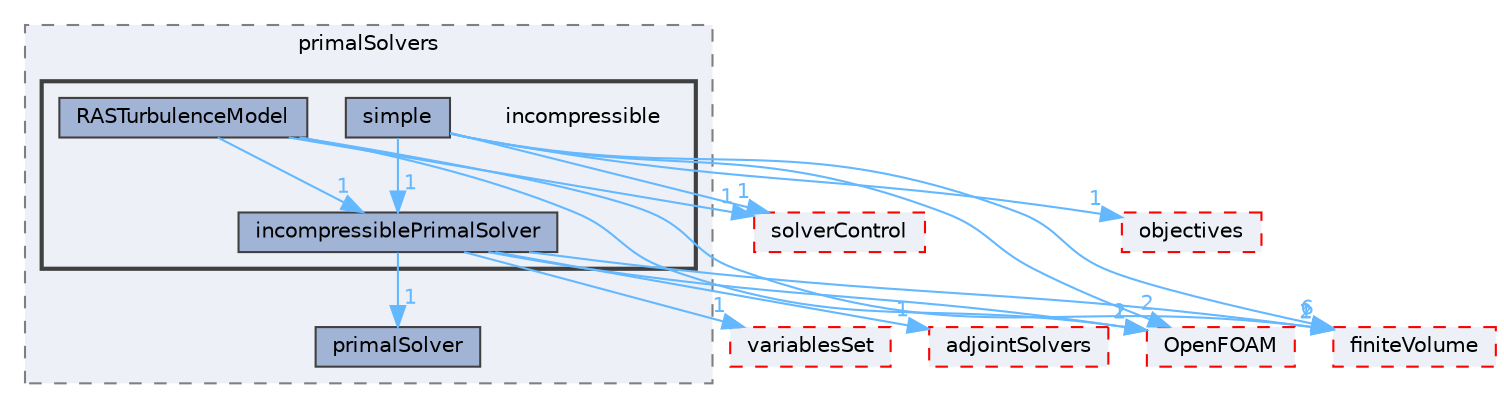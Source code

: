 digraph "src/optimisation/adjointOptimisation/adjoint/solvers/primalSolvers/incompressible"
{
 // LATEX_PDF_SIZE
  bgcolor="transparent";
  edge [fontname=Helvetica,fontsize=10,labelfontname=Helvetica,labelfontsize=10];
  node [fontname=Helvetica,fontsize=10,shape=box,height=0.2,width=0.4];
  compound=true
  subgraph clusterdir_35080156185aa14840755a50bbfcd980 {
    graph [ bgcolor="#edf0f7", pencolor="grey50", label="primalSolvers", fontname=Helvetica,fontsize=10 style="filled,dashed", URL="dir_35080156185aa14840755a50bbfcd980.html",tooltip=""]
  dir_90fe3bfa42b62e6bdcb51b1590e7f00a [label="primalSolver", fillcolor="#a2b4d6", color="grey25", style="filled", URL="dir_90fe3bfa42b62e6bdcb51b1590e7f00a.html",tooltip=""];
  subgraph clusterdir_63917a551ed1d85d2b13384e919fb65d {
    graph [ bgcolor="#edf0f7", pencolor="grey25", label="", fontname=Helvetica,fontsize=10 style="filled,bold", URL="dir_63917a551ed1d85d2b13384e919fb65d.html",tooltip=""]
    dir_63917a551ed1d85d2b13384e919fb65d [shape=plaintext, label="incompressible"];
  dir_5aba0a8c5faa23d3d989f917678c366c [label="incompressiblePrimalSolver", fillcolor="#a2b4d6", color="grey25", style="filled", URL="dir_5aba0a8c5faa23d3d989f917678c366c.html",tooltip=""];
  dir_2802ea3642f1b146b1ed1de625c5107a [label="RASTurbulenceModel", fillcolor="#a2b4d6", color="grey25", style="filled", URL="dir_2802ea3642f1b146b1ed1de625c5107a.html",tooltip=""];
  dir_b41213cbe00012fd75cb2627d1a206be [label="simple", fillcolor="#a2b4d6", color="grey25", style="filled", URL="dir_b41213cbe00012fd75cb2627d1a206be.html",tooltip=""];
  }
  }
  dir_9bd15774b555cf7259a6fa18f99fe99b [label="finiteVolume", fillcolor="#edf0f7", color="red", style="filled,dashed", URL="dir_9bd15774b555cf7259a6fa18f99fe99b.html",tooltip=""];
  dir_e795448d0a5c64e27ea31dc3355a03a6 [label="adjointSolvers", fillcolor="#edf0f7", color="red", style="filled,dashed", URL="dir_e795448d0a5c64e27ea31dc3355a03a6.html",tooltip=""];
  dir_c5473ff19b20e6ec4dfe5c310b3778a8 [label="OpenFOAM", fillcolor="#edf0f7", color="red", style="filled,dashed", URL="dir_c5473ff19b20e6ec4dfe5c310b3778a8.html",tooltip=""];
  dir_195a59111b2a8c42961aaea2cfc6eba5 [label="variablesSet", fillcolor="#edf0f7", color="red", style="filled,dashed", URL="dir_195a59111b2a8c42961aaea2cfc6eba5.html",tooltip=""];
  dir_54e2bdabc2921f49c73b33c8cf47c961 [label="solverControl", fillcolor="#edf0f7", color="red", style="filled,dashed", URL="dir_54e2bdabc2921f49c73b33c8cf47c961.html",tooltip=""];
  dir_1b1529705a9baeac752d91ac401dda71 [label="objectives", fillcolor="#edf0f7", color="red", style="filled,dashed", URL="dir_1b1529705a9baeac752d91ac401dda71.html",tooltip=""];
  dir_5aba0a8c5faa23d3d989f917678c366c->dir_195a59111b2a8c42961aaea2cfc6eba5 [headlabel="1", labeldistance=1.5 headhref="dir_001828_004256.html" href="dir_001828_004256.html" color="steelblue1" fontcolor="steelblue1"];
  dir_5aba0a8c5faa23d3d989f917678c366c->dir_90fe3bfa42b62e6bdcb51b1590e7f00a [headlabel="1", labeldistance=1.5 headhref="dir_001828_003059.html" href="dir_001828_003059.html" color="steelblue1" fontcolor="steelblue1"];
  dir_5aba0a8c5faa23d3d989f917678c366c->dir_9bd15774b555cf7259a6fa18f99fe99b [headlabel="2", labeldistance=1.5 headhref="dir_001828_001387.html" href="dir_001828_001387.html" color="steelblue1" fontcolor="steelblue1"];
  dir_5aba0a8c5faa23d3d989f917678c366c->dir_c5473ff19b20e6ec4dfe5c310b3778a8 [headlabel="1", labeldistance=1.5 headhref="dir_001828_002695.html" href="dir_001828_002695.html" color="steelblue1" fontcolor="steelblue1"];
  dir_5aba0a8c5faa23d3d989f917678c366c->dir_e795448d0a5c64e27ea31dc3355a03a6 [headlabel="1", labeldistance=1.5 headhref="dir_001828_000066.html" href="dir_001828_000066.html" color="steelblue1" fontcolor="steelblue1"];
  dir_2802ea3642f1b146b1ed1de625c5107a->dir_54e2bdabc2921f49c73b33c8cf47c961 [headlabel="1", labeldistance=1.5 headhref="dir_003201_003650.html" href="dir_003201_003650.html" color="steelblue1" fontcolor="steelblue1"];
  dir_2802ea3642f1b146b1ed1de625c5107a->dir_5aba0a8c5faa23d3d989f917678c366c [headlabel="1", labeldistance=1.5 headhref="dir_003201_001828.html" href="dir_003201_001828.html" color="steelblue1" fontcolor="steelblue1"];
  dir_2802ea3642f1b146b1ed1de625c5107a->dir_9bd15774b555cf7259a6fa18f99fe99b [headlabel="1", labeldistance=1.5 headhref="dir_003201_001387.html" href="dir_003201_001387.html" color="steelblue1" fontcolor="steelblue1"];
  dir_2802ea3642f1b146b1ed1de625c5107a->dir_c5473ff19b20e6ec4dfe5c310b3778a8 [headlabel="2", labeldistance=1.5 headhref="dir_003201_002695.html" href="dir_003201_002695.html" color="steelblue1" fontcolor="steelblue1"];
  dir_b41213cbe00012fd75cb2627d1a206be->dir_1b1529705a9baeac752d91ac401dda71 [headlabel="1", labeldistance=1.5 headhref="dir_003528_002670.html" href="dir_003528_002670.html" color="steelblue1" fontcolor="steelblue1"];
  dir_b41213cbe00012fd75cb2627d1a206be->dir_54e2bdabc2921f49c73b33c8cf47c961 [headlabel="1", labeldistance=1.5 headhref="dir_003528_003650.html" href="dir_003528_003650.html" color="steelblue1" fontcolor="steelblue1"];
  dir_b41213cbe00012fd75cb2627d1a206be->dir_5aba0a8c5faa23d3d989f917678c366c [headlabel="1", labeldistance=1.5 headhref="dir_003528_001828.html" href="dir_003528_001828.html" color="steelblue1" fontcolor="steelblue1"];
  dir_b41213cbe00012fd75cb2627d1a206be->dir_9bd15774b555cf7259a6fa18f99fe99b [headlabel="6", labeldistance=1.5 headhref="dir_003528_001387.html" href="dir_003528_001387.html" color="steelblue1" fontcolor="steelblue1"];
  dir_b41213cbe00012fd75cb2627d1a206be->dir_c5473ff19b20e6ec4dfe5c310b3778a8 [headlabel="2", labeldistance=1.5 headhref="dir_003528_002695.html" href="dir_003528_002695.html" color="steelblue1" fontcolor="steelblue1"];
}
